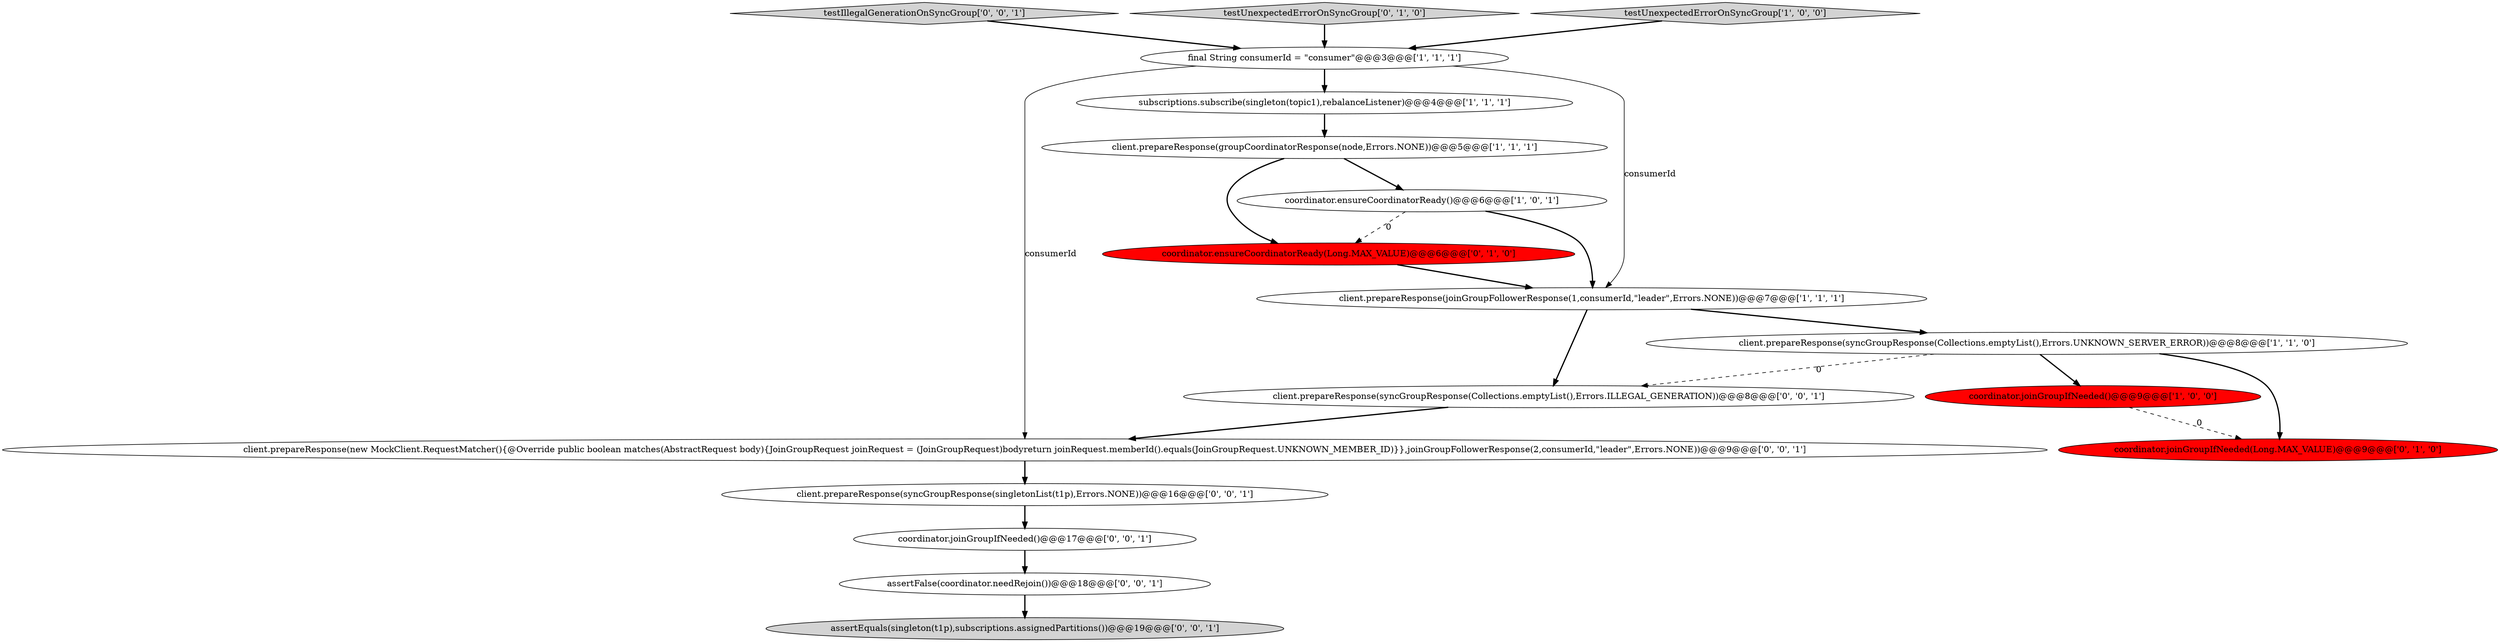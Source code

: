 digraph {
16 [style = filled, label = "client.prepareResponse(syncGroupResponse(singletonList(t1p),Errors.NONE))@@@16@@@['0', '0', '1']", fillcolor = white, shape = ellipse image = "AAA0AAABBB3BBB"];
10 [style = filled, label = "coordinator.ensureCoordinatorReady(Long.MAX_VALUE)@@@6@@@['0', '1', '0']", fillcolor = red, shape = ellipse image = "AAA1AAABBB2BBB"];
14 [style = filled, label = "client.prepareResponse(syncGroupResponse(Collections.emptyList(),Errors.ILLEGAL_GENERATION))@@@8@@@['0', '0', '1']", fillcolor = white, shape = ellipse image = "AAA0AAABBB3BBB"];
15 [style = filled, label = "testIllegalGenerationOnSyncGroup['0', '0', '1']", fillcolor = lightgray, shape = diamond image = "AAA0AAABBB3BBB"];
6 [style = filled, label = "final String consumerId = \"consumer\"@@@3@@@['1', '1', '1']", fillcolor = white, shape = ellipse image = "AAA0AAABBB1BBB"];
3 [style = filled, label = "client.prepareResponse(syncGroupResponse(Collections.emptyList(),Errors.UNKNOWN_SERVER_ERROR))@@@8@@@['1', '1', '0']", fillcolor = white, shape = ellipse image = "AAA0AAABBB1BBB"];
12 [style = filled, label = "client.prepareResponse(new MockClient.RequestMatcher(){@Override public boolean matches(AbstractRequest body){JoinGroupRequest joinRequest = (JoinGroupRequest)bodyreturn joinRequest.memberId().equals(JoinGroupRequest.UNKNOWN_MEMBER_ID)}},joinGroupFollowerResponse(2,consumerId,\"leader\",Errors.NONE))@@@9@@@['0', '0', '1']", fillcolor = white, shape = ellipse image = "AAA0AAABBB3BBB"];
17 [style = filled, label = "assertFalse(coordinator.needRejoin())@@@18@@@['0', '0', '1']", fillcolor = white, shape = ellipse image = "AAA0AAABBB3BBB"];
13 [style = filled, label = "coordinator.joinGroupIfNeeded()@@@17@@@['0', '0', '1']", fillcolor = white, shape = ellipse image = "AAA0AAABBB3BBB"];
8 [style = filled, label = "testUnexpectedErrorOnSyncGroup['0', '1', '0']", fillcolor = lightgray, shape = diamond image = "AAA0AAABBB2BBB"];
4 [style = filled, label = "coordinator.joinGroupIfNeeded()@@@9@@@['1', '0', '0']", fillcolor = red, shape = ellipse image = "AAA1AAABBB1BBB"];
5 [style = filled, label = "coordinator.ensureCoordinatorReady()@@@6@@@['1', '0', '1']", fillcolor = white, shape = ellipse image = "AAA0AAABBB1BBB"];
7 [style = filled, label = "testUnexpectedErrorOnSyncGroup['1', '0', '0']", fillcolor = lightgray, shape = diamond image = "AAA0AAABBB1BBB"];
9 [style = filled, label = "coordinator.joinGroupIfNeeded(Long.MAX_VALUE)@@@9@@@['0', '1', '0']", fillcolor = red, shape = ellipse image = "AAA1AAABBB2BBB"];
2 [style = filled, label = "client.prepareResponse(groupCoordinatorResponse(node,Errors.NONE))@@@5@@@['1', '1', '1']", fillcolor = white, shape = ellipse image = "AAA0AAABBB1BBB"];
0 [style = filled, label = "subscriptions.subscribe(singleton(topic1),rebalanceListener)@@@4@@@['1', '1', '1']", fillcolor = white, shape = ellipse image = "AAA0AAABBB1BBB"];
11 [style = filled, label = "assertEquals(singleton(t1p),subscriptions.assignedPartitions())@@@19@@@['0', '0', '1']", fillcolor = lightgray, shape = ellipse image = "AAA0AAABBB3BBB"];
1 [style = filled, label = "client.prepareResponse(joinGroupFollowerResponse(1,consumerId,\"leader\",Errors.NONE))@@@7@@@['1', '1', '1']", fillcolor = white, shape = ellipse image = "AAA0AAABBB1BBB"];
16->13 [style = bold, label=""];
6->1 [style = solid, label="consumerId"];
0->2 [style = bold, label=""];
1->3 [style = bold, label=""];
8->6 [style = bold, label=""];
6->0 [style = bold, label=""];
12->16 [style = bold, label=""];
15->6 [style = bold, label=""];
2->10 [style = bold, label=""];
3->4 [style = bold, label=""];
3->9 [style = bold, label=""];
5->1 [style = bold, label=""];
13->17 [style = bold, label=""];
4->9 [style = dashed, label="0"];
5->10 [style = dashed, label="0"];
14->12 [style = bold, label=""];
7->6 [style = bold, label=""];
1->14 [style = bold, label=""];
3->14 [style = dashed, label="0"];
10->1 [style = bold, label=""];
6->12 [style = solid, label="consumerId"];
2->5 [style = bold, label=""];
17->11 [style = bold, label=""];
}

